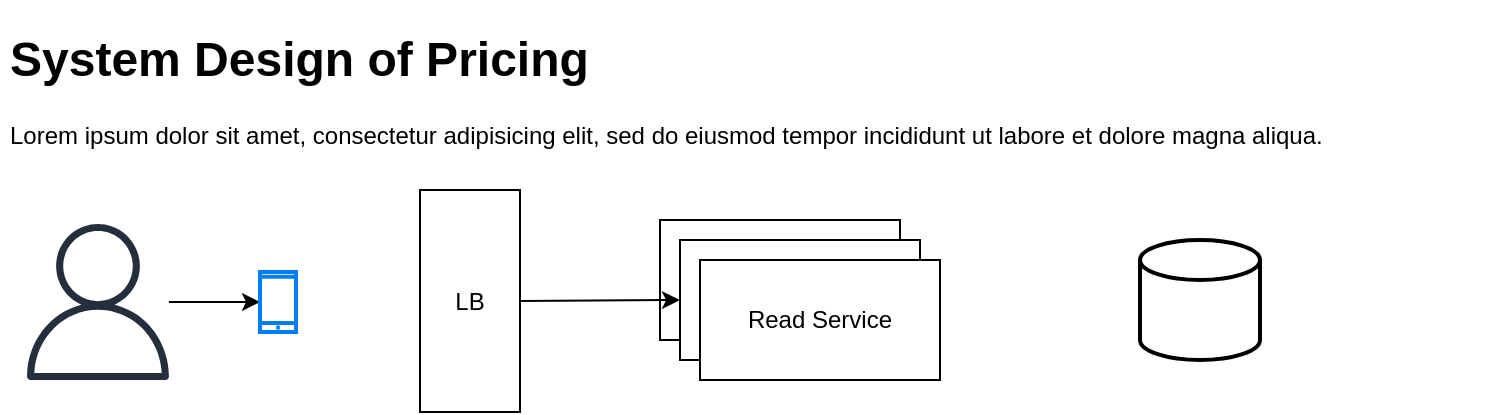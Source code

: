 <mxfile version="21.5.2" type="github">
  <diagram name="Page-1" id="OqXQHURqAiG47knfBw5N">
    <mxGraphModel dx="1209" dy="1763" grid="1" gridSize="10" guides="1" tooltips="1" connect="1" arrows="1" fold="1" page="1" pageScale="1" pageWidth="850" pageHeight="1100" math="0" shadow="0">
      <root>
        <mxCell id="0" />
        <mxCell id="1" parent="0" />
        <mxCell id="iqR6P6MXfyU1maC6FFEp-7" value="" style="edgeStyle=orthogonalEdgeStyle;rounded=0;orthogonalLoop=1;jettySize=auto;html=1;" edge="1" parent="1" source="iqR6P6MXfyU1maC6FFEp-5" target="iqR6P6MXfyU1maC6FFEp-6">
          <mxGeometry relative="1" as="geometry" />
        </mxCell>
        <mxCell id="iqR6P6MXfyU1maC6FFEp-5" value="" style="sketch=0;outlineConnect=0;fontColor=#232F3E;gradientColor=none;fillColor=#232F3D;strokeColor=none;dashed=0;verticalLabelPosition=bottom;verticalAlign=top;align=center;html=1;fontSize=12;fontStyle=0;aspect=fixed;pointerEvents=1;shape=mxgraph.aws4.user;" vertex="1" parent="1">
          <mxGeometry x="60" y="106" width="78" height="78" as="geometry" />
        </mxCell>
        <mxCell id="iqR6P6MXfyU1maC6FFEp-6" value="" style="html=1;verticalLabelPosition=bottom;align=center;labelBackgroundColor=#ffffff;verticalAlign=top;strokeWidth=2;strokeColor=#0080F0;shadow=0;dashed=0;shape=mxgraph.ios7.icons.smartphone;" vertex="1" parent="1">
          <mxGeometry x="180" y="130" width="18" height="30" as="geometry" />
        </mxCell>
        <mxCell id="iqR6P6MXfyU1maC6FFEp-8" value="LB" style="rounded=0;whiteSpace=wrap;html=1;" vertex="1" parent="1">
          <mxGeometry x="260" y="89" width="50" height="111" as="geometry" />
        </mxCell>
        <mxCell id="iqR6P6MXfyU1maC6FFEp-9" value="Read Service" style="rounded=0;whiteSpace=wrap;html=1;" vertex="1" parent="1">
          <mxGeometry x="380" y="104" width="120" height="60" as="geometry" />
        </mxCell>
        <mxCell id="iqR6P6MXfyU1maC6FFEp-10" value="Read Service" style="rounded=0;whiteSpace=wrap;html=1;" vertex="1" parent="1">
          <mxGeometry x="390" y="114" width="120" height="60" as="geometry" />
        </mxCell>
        <mxCell id="iqR6P6MXfyU1maC6FFEp-11" value="Read Service" style="rounded=0;whiteSpace=wrap;html=1;" vertex="1" parent="1">
          <mxGeometry x="400" y="124" width="120" height="60" as="geometry" />
        </mxCell>
        <mxCell id="iqR6P6MXfyU1maC6FFEp-12" value="" style="endArrow=classic;html=1;rounded=0;exitX=1;exitY=0.5;exitDx=0;exitDy=0;entryX=0;entryY=0.5;entryDx=0;entryDy=0;" edge="1" parent="1" source="iqR6P6MXfyU1maC6FFEp-8" target="iqR6P6MXfyU1maC6FFEp-10">
          <mxGeometry width="50" height="50" relative="1" as="geometry">
            <mxPoint x="400" y="370" as="sourcePoint" />
            <mxPoint x="450" y="320" as="targetPoint" />
          </mxGeometry>
        </mxCell>
        <mxCell id="iqR6P6MXfyU1maC6FFEp-13" value="" style="strokeWidth=2;html=1;shape=mxgraph.flowchart.database;whiteSpace=wrap;" vertex="1" parent="1">
          <mxGeometry x="620" y="114" width="60" height="60" as="geometry" />
        </mxCell>
        <mxCell id="iqR6P6MXfyU1maC6FFEp-14" value="&lt;h1&gt;System Design of Pricing&lt;/h1&gt;&lt;p&gt;Lorem ipsum dolor sit amet, consectetur adipisicing elit, sed do eiusmod tempor incididunt ut labore et dolore magna aliqua.&lt;/p&gt;" style="text;html=1;strokeColor=none;fillColor=none;spacing=5;spacingTop=-20;whiteSpace=wrap;overflow=hidden;rounded=0;" vertex="1" parent="1">
          <mxGeometry x="50" y="4" width="750" height="76" as="geometry" />
        </mxCell>
      </root>
    </mxGraphModel>
  </diagram>
</mxfile>
